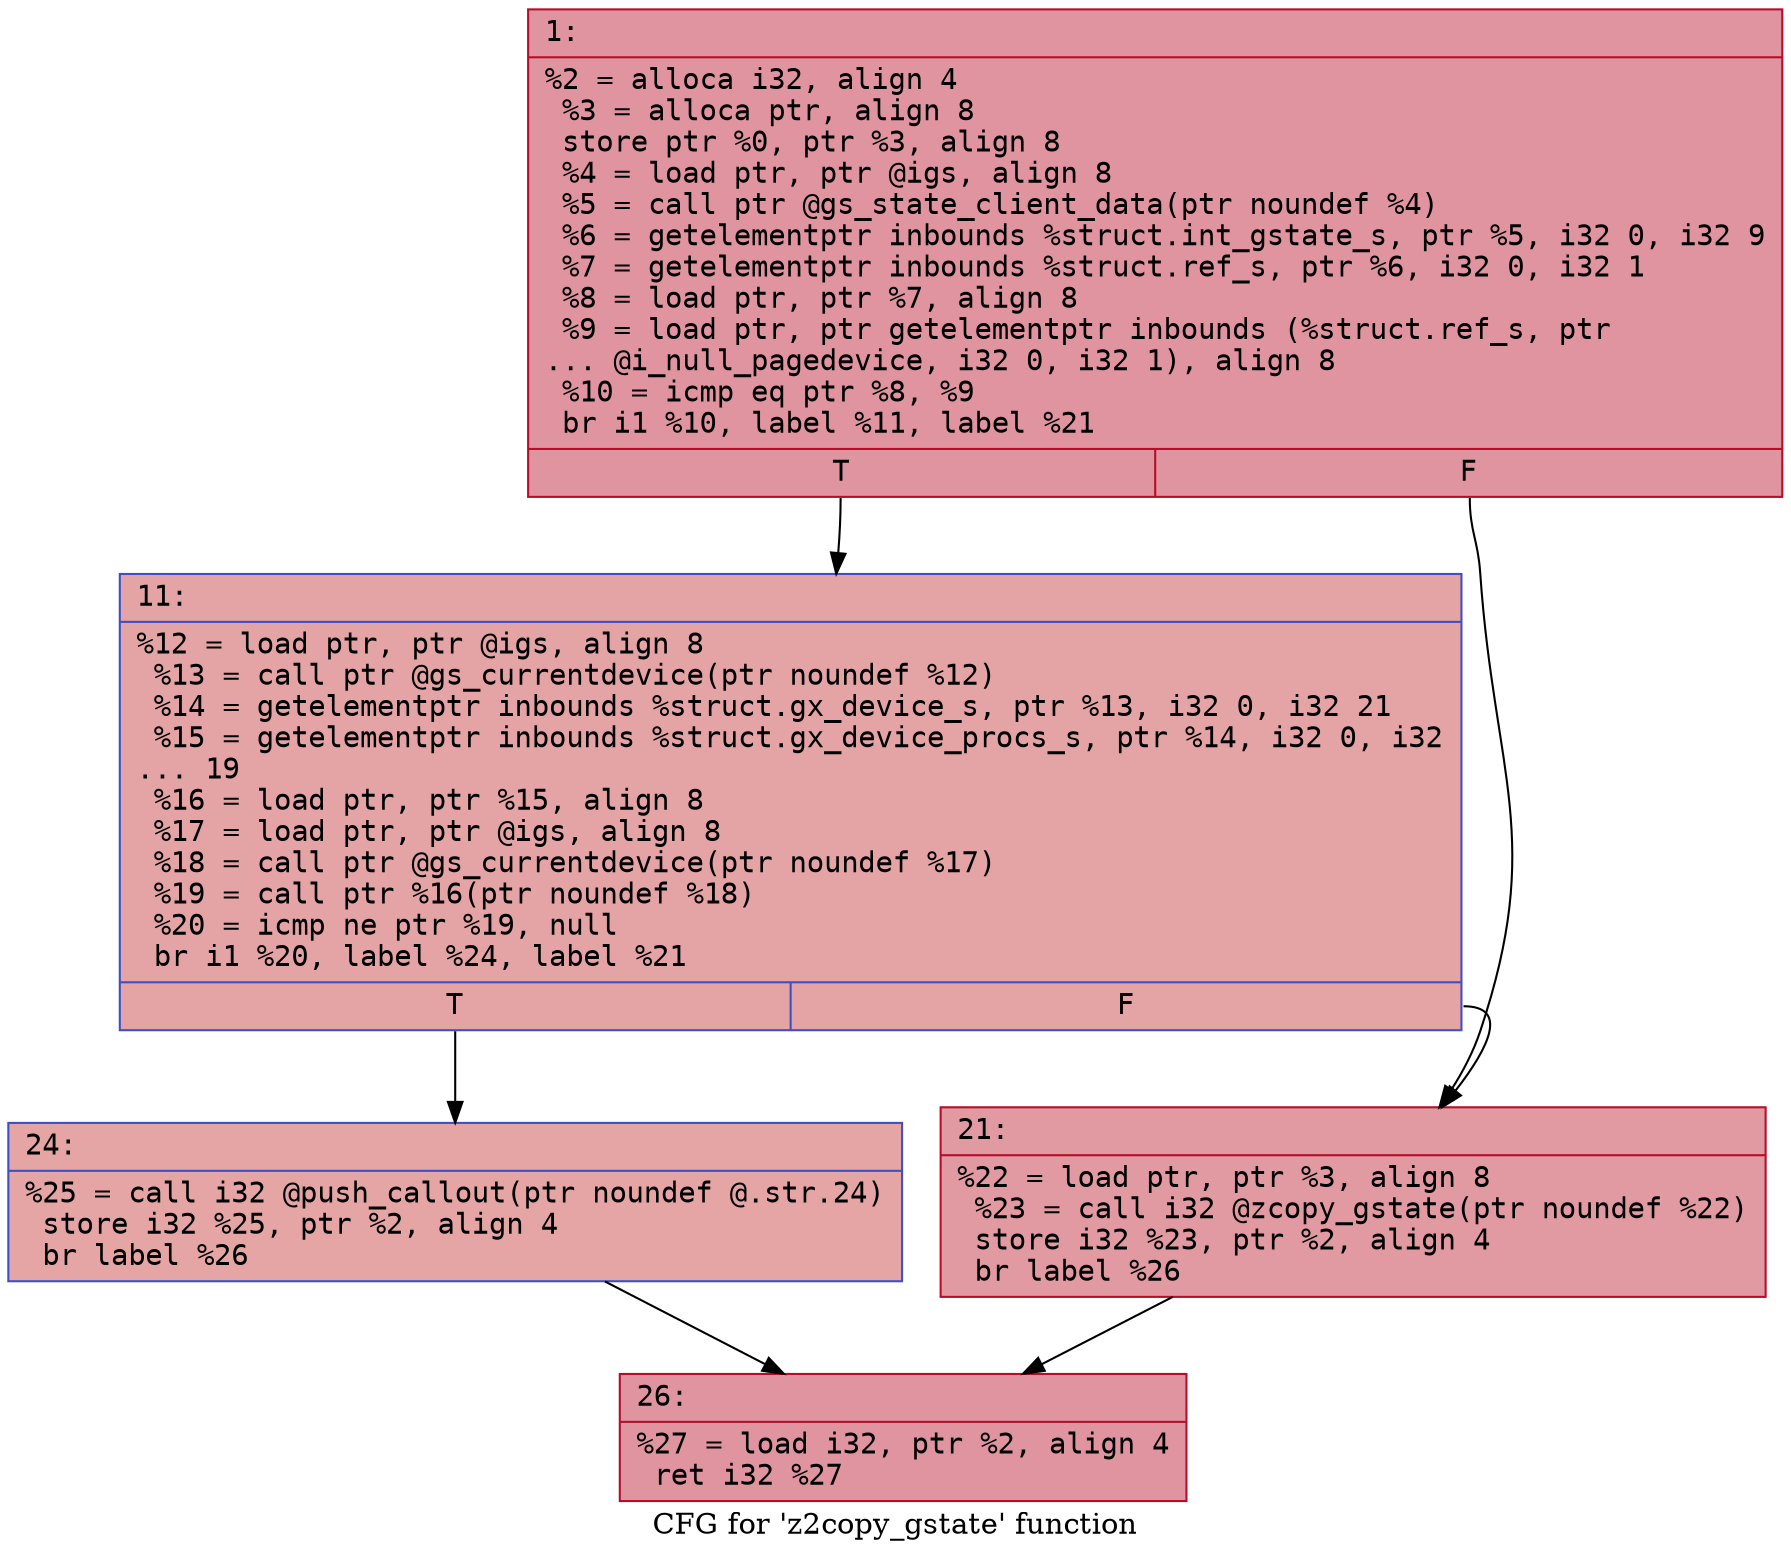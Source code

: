 digraph "CFG for 'z2copy_gstate' function" {
	label="CFG for 'z2copy_gstate' function";

	Node0x6000001086e0 [shape=record,color="#b70d28ff", style=filled, fillcolor="#b70d2870" fontname="Courier",label="{1:\l|  %2 = alloca i32, align 4\l  %3 = alloca ptr, align 8\l  store ptr %0, ptr %3, align 8\l  %4 = load ptr, ptr @igs, align 8\l  %5 = call ptr @gs_state_client_data(ptr noundef %4)\l  %6 = getelementptr inbounds %struct.int_gstate_s, ptr %5, i32 0, i32 9\l  %7 = getelementptr inbounds %struct.ref_s, ptr %6, i32 0, i32 1\l  %8 = load ptr, ptr %7, align 8\l  %9 = load ptr, ptr getelementptr inbounds (%struct.ref_s, ptr\l... @i_null_pagedevice, i32 0, i32 1), align 8\l  %10 = icmp eq ptr %8, %9\l  br i1 %10, label %11, label %21\l|{<s0>T|<s1>F}}"];
	Node0x6000001086e0:s0 -> Node0x600000108a50[tooltip="1 -> 11\nProbability 37.50%" ];
	Node0x6000001086e0:s1 -> Node0x600000108aa0[tooltip="1 -> 21\nProbability 62.50%" ];
	Node0x600000108a50 [shape=record,color="#3d50c3ff", style=filled, fillcolor="#c32e3170" fontname="Courier",label="{11:\l|  %12 = load ptr, ptr @igs, align 8\l  %13 = call ptr @gs_currentdevice(ptr noundef %12)\l  %14 = getelementptr inbounds %struct.gx_device_s, ptr %13, i32 0, i32 21\l  %15 = getelementptr inbounds %struct.gx_device_procs_s, ptr %14, i32 0, i32\l... 19\l  %16 = load ptr, ptr %15, align 8\l  %17 = load ptr, ptr @igs, align 8\l  %18 = call ptr @gs_currentdevice(ptr noundef %17)\l  %19 = call ptr %16(ptr noundef %18)\l  %20 = icmp ne ptr %19, null\l  br i1 %20, label %24, label %21\l|{<s0>T|<s1>F}}"];
	Node0x600000108a50:s0 -> Node0x600000108af0[tooltip="11 -> 24\nProbability 62.50%" ];
	Node0x600000108a50:s1 -> Node0x600000108aa0[tooltip="11 -> 21\nProbability 37.50%" ];
	Node0x600000108aa0 [shape=record,color="#b70d28ff", style=filled, fillcolor="#bb1b2c70" fontname="Courier",label="{21:\l|  %22 = load ptr, ptr %3, align 8\l  %23 = call i32 @zcopy_gstate(ptr noundef %22)\l  store i32 %23, ptr %2, align 4\l  br label %26\l}"];
	Node0x600000108aa0 -> Node0x600000108b40[tooltip="21 -> 26\nProbability 100.00%" ];
	Node0x600000108af0 [shape=record,color="#3d50c3ff", style=filled, fillcolor="#c5333470" fontname="Courier",label="{24:\l|  %25 = call i32 @push_callout(ptr noundef @.str.24)\l  store i32 %25, ptr %2, align 4\l  br label %26\l}"];
	Node0x600000108af0 -> Node0x600000108b40[tooltip="24 -> 26\nProbability 100.00%" ];
	Node0x600000108b40 [shape=record,color="#b70d28ff", style=filled, fillcolor="#b70d2870" fontname="Courier",label="{26:\l|  %27 = load i32, ptr %2, align 4\l  ret i32 %27\l}"];
}
